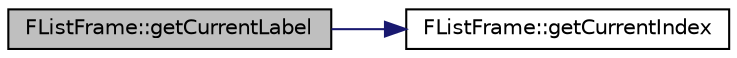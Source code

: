 digraph "FListFrame::getCurrentLabel"
{
 // INTERACTIVE_SVG=YES
  edge [fontname="Helvetica",fontsize="10",labelfontname="Helvetica",labelfontsize="10"];
  node [fontname="Helvetica",fontsize="10",shape=record];
  rankdir="LR";
  Node125 [label="FListFrame::getCurrentLabel",height=0.2,width=0.4,color="black", fillcolor="grey75", style="filled", fontcolor="black"];
  Node125 -> Node126 [color="midnightblue",fontsize="10",style="solid",fontname="Helvetica"];
  Node126 [label="FListFrame::getCurrentIndex",height=0.2,width=0.4,color="black", fillcolor="white", style="filled",URL="$class_f_list_frame.html#a0037e19af552e7ccca67e2a01b700389",tooltip="Accesseur en lecture du rang (index) de l&#39;onglet courant (0-based). "];
}
